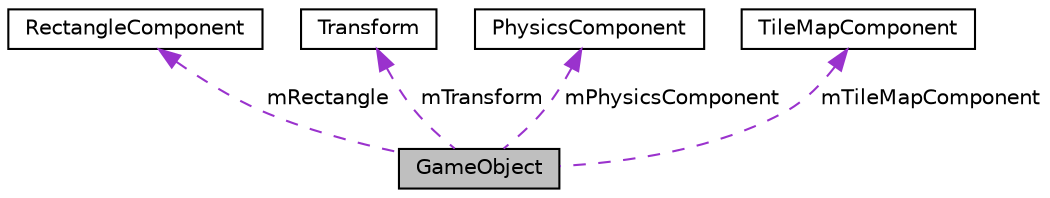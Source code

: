 digraph "GameObject"
{
 // LATEX_PDF_SIZE
  edge [fontname="Helvetica",fontsize="10",labelfontname="Helvetica",labelfontsize="10"];
  node [fontname="Helvetica",fontsize="10",shape=record];
  Node1 [label="GameObject",height=0.2,width=0.4,color="black", fillcolor="grey75", style="filled", fontcolor="black",tooltip=" "];
  Node2 -> Node1 [dir="back",color="darkorchid3",fontsize="10",style="dashed",label=" mRectangle" ,fontname="Helvetica"];
  Node2 [label="RectangleComponent",height=0.2,width=0.4,color="black", fillcolor="white", style="filled",URL="$classRectangleComponent.html",tooltip=" "];
  Node3 -> Node1 [dir="back",color="darkorchid3",fontsize="10",style="dashed",label=" mTransform" ,fontname="Helvetica"];
  Node3 [label="Transform",height=0.2,width=0.4,color="black", fillcolor="white", style="filled",URL="$classTransform.html",tooltip=" "];
  Node4 -> Node1 [dir="back",color="darkorchid3",fontsize="10",style="dashed",label=" mPhysicsComponent" ,fontname="Helvetica"];
  Node4 [label="PhysicsComponent",height=0.2,width=0.4,color="black", fillcolor="white", style="filled",URL="$classPhysicsComponent.html",tooltip=" "];
  Node5 -> Node1 [dir="back",color="darkorchid3",fontsize="10",style="dashed",label=" mTileMapComponent" ,fontname="Helvetica"];
  Node5 [label="TileMapComponent",height=0.2,width=0.4,color="black", fillcolor="white", style="filled",URL="$classTileMapComponent.html",tooltip=" "];
}
